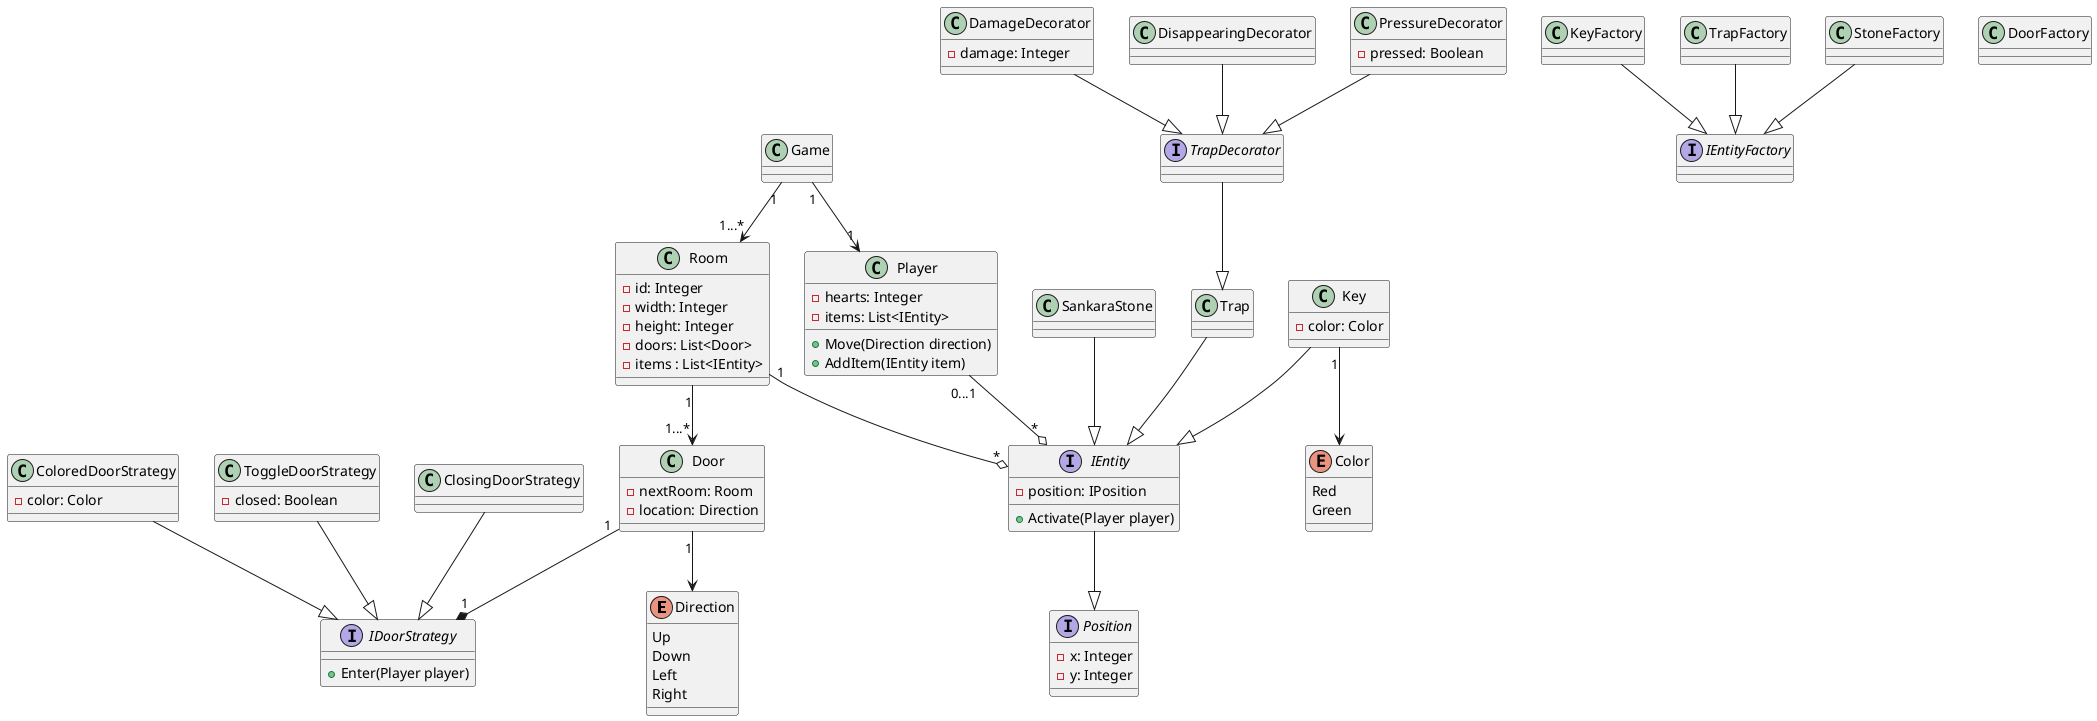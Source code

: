 @startuml temple_of_doom
/' 
  This document contains the class diagram for the 'soon' to be world famous console game called:

  ▄▄▄█████▓▓█████  ███▄ ▄███▓ ██▓███   ██▓    ▓█████     ▒█████    █████▒   ▓█████▄  ▒█████   ▒█████   ███▄ ▄███▓
  ▓  ██▒ ▓▒▓█   ▀ ▓██▒▀█▀ ██▒▓██░  ██▒▓██▒    ▓█   ▀    ▒██▒  ██▒▓██   ▒    ▒██▀ ██▌▒██▒  ██▒▒██▒  ██▒▓██▒▀█▀ ██▒
  ▒ ▓██░ ▒░▒███   ▓██    ▓██░▓██░ ██▓▒▒██░    ▒███      ▒██░  ██▒▒████ ░    ░██   █▌▒██░  ██▒▒██░  ██▒▓██    ▓██░
  ░ ▓██▓ ░ ▒▓█  ▄ ▒██    ▒██ ▒██▄█▓▒ ▒▒██░    ▒▓█  ▄    ▒██   ██░░▓█▒  ░    ░▓█▄   ▌▒██   ██░▒██   ██░▒██    ▒██ 
    ▒██▒ ░ ░▒████▒▒██▒   ░██▒▒██▒ ░  ░░██████▒░▒████▒   ░ ████▓▒░░▒█░       ░▒████▓ ░ ████▓▒░░ ████▓▒░▒██▒   ░██▒
    ▒ ░░   ░░ ▒░ ░░ ▒░   ░  ░▒▓▒░ ░  ░░ ▒░▓  ░░░ ▒░ ░   ░ ▒░▒░▒░  ▒ ░        ▒▒▓  ▒ ░ ▒░▒░▒░ ░ ▒░▒░▒░ ░ ▒░   ░  ░
      ░     ░ ░  ░░  ░      ░░▒ ░     ░ ░ ▒  ░ ░ ░  ░     ░ ▒ ▒░  ░          ░ ▒  ▒   ░ ▒ ▒░   ░ ▒ ▒░ ░  ░      ░
    ░         ░   ░      ░   ░░         ░ ░      ░      ░ ░ ░ ▒   ░ ░        ░ ░  ░ ░ ░ ░ ▒  ░ ░ ░ ▒  ░      ░   
              ░  ░       ░                ░  ░   ░  ░       ░ ░                ░        ░ ░      ░ ░         ░   
                                                                            ░                         
  For information on the syntax, please visit https://plantuml.com/class-diagram!
'/

/' 1. Enums '/

enum Direction {
  Up
  Down
  Left
  Right
}

enum Color {
  Red
  Green
}

/' 2. Interfaces '/

interface Position {
  - x: Integer
  - y: Integer
}

interface IEntity {
  - position: IPosition
  + Activate(Player player)
}

interface IDoorStrategy {
  + Enter(Player player)
}

/' 3. Classes '/

class Game

class Player {
  - hearts: Integer
  - items: List<IEntity>
  + Move(Direction direction)
  + AddItem(IEntity item)
}

class Room {
  - id: Integer
  - width: Integer
  - height: Integer
  - doors: List<Door>
  - items : List<IEntity>
}

class Door {
  - nextRoom: Room
  - location: Direction
}

class ColoredDoorStrategy {
  - color: Color
}

class ToggleDoorStrategy {
  - closed: Boolean
}

class ClosingDoorStrategy

class Key {
  - color: Color
}

class SankaraStone 

class Trap

interface TrapDecorator

class DamageDecorator {
  - damage: Integer
}

class DisappearingDecorator

class PressureDecorator {
  - pressed: Boolean
}


/' Factories '/
interface IEntityFactory
class KeyFactory
class TrapFactory
class StoneFactory
class DoorFactory

/' Relations '/

Key "1" --> Color
Door "1" --> Direction
Game "1" --> "1" Player
Game "1" --> "1...*" Room
Room "1" --> "1...*" Door

Room "1" --o "*" IEntity
Player "0...1" --o "*" IEntity
Door "1" --* "1" IDoorStrategy

Key --|> IEntity
Trap --|> IEntity
IEntity --|> Position
SankaraStone --|> IEntity

TrapDecorator --|> Trap
DamageDecorator --|> TrapDecorator
PressureDecorator --|> TrapDecorator
DisappearingDecorator --|> TrapDecorator

ColoredDoorStrategy --|> IDoorStrategy
ToggleDoorStrategy --|> IDoorStrategy
ClosingDoorStrategy --|> IDoorStrategy

KeyFactory --|> IEntityFactory
TrapFactory --|> IEntityFactory
StoneFactory --|> IEntityFactory
@enduml